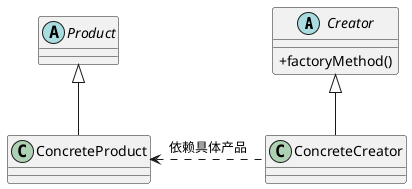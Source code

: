 @startuml
skinparam classAttributeIconSize 0

abstract class Creator {
    +factoryMethod()
}
abstract class Product

class ConcreteCreator
class ConcreteProduct

ConcreteCreator -up-|> Creator
ConcreteProduct -up-|> Product

ConcreteCreator .left.> ConcreteProduct : 依赖具体产品

@enduml